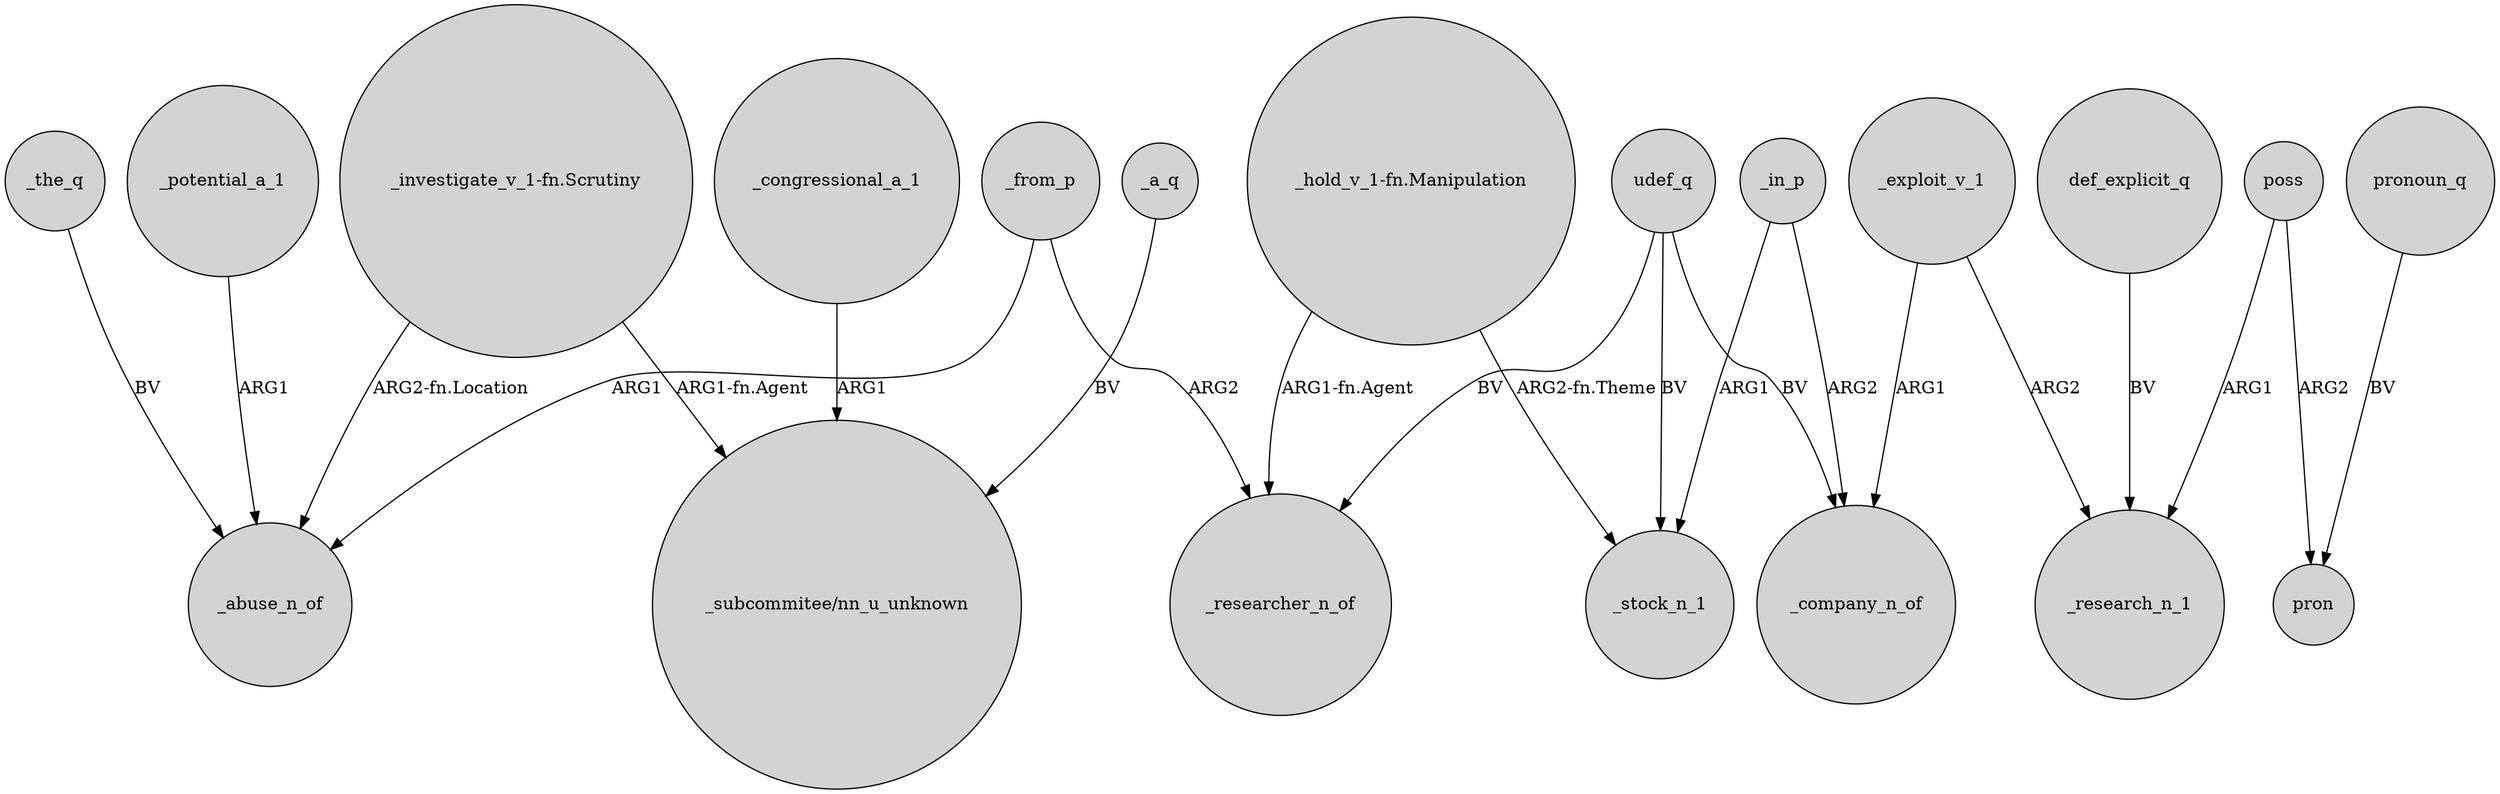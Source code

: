digraph {
	node [shape=circle style=filled]
	"_hold_v_1-fn.Manipulation" -> _researcher_n_of [label="ARG1-fn.Agent"]
	_exploit_v_1 -> _research_n_1 [label=ARG2]
	_potential_a_1 -> _abuse_n_of [label=ARG1]
	poss -> pron [label=ARG2]
	poss -> _research_n_1 [label=ARG1]
	_congressional_a_1 -> "_subcommitee/nn_u_unknown" [label=ARG1]
	_in_p -> _company_n_of [label=ARG2]
	pronoun_q -> pron [label=BV]
	_from_p -> _researcher_n_of [label=ARG2]
	udef_q -> _stock_n_1 [label=BV]
	_the_q -> _abuse_n_of [label=BV]
	_in_p -> _stock_n_1 [label=ARG1]
	udef_q -> _researcher_n_of [label=BV]
	_a_q -> "_subcommitee/nn_u_unknown" [label=BV]
	_from_p -> _abuse_n_of [label=ARG1]
	"_investigate_v_1-fn.Scrutiny" -> "_subcommitee/nn_u_unknown" [label="ARG1-fn.Agent"]
	"_investigate_v_1-fn.Scrutiny" -> _abuse_n_of [label="ARG2-fn.Location"]
	"_hold_v_1-fn.Manipulation" -> _stock_n_1 [label="ARG2-fn.Theme"]
	udef_q -> _company_n_of [label=BV]
	def_explicit_q -> _research_n_1 [label=BV]
	_exploit_v_1 -> _company_n_of [label=ARG1]
}
